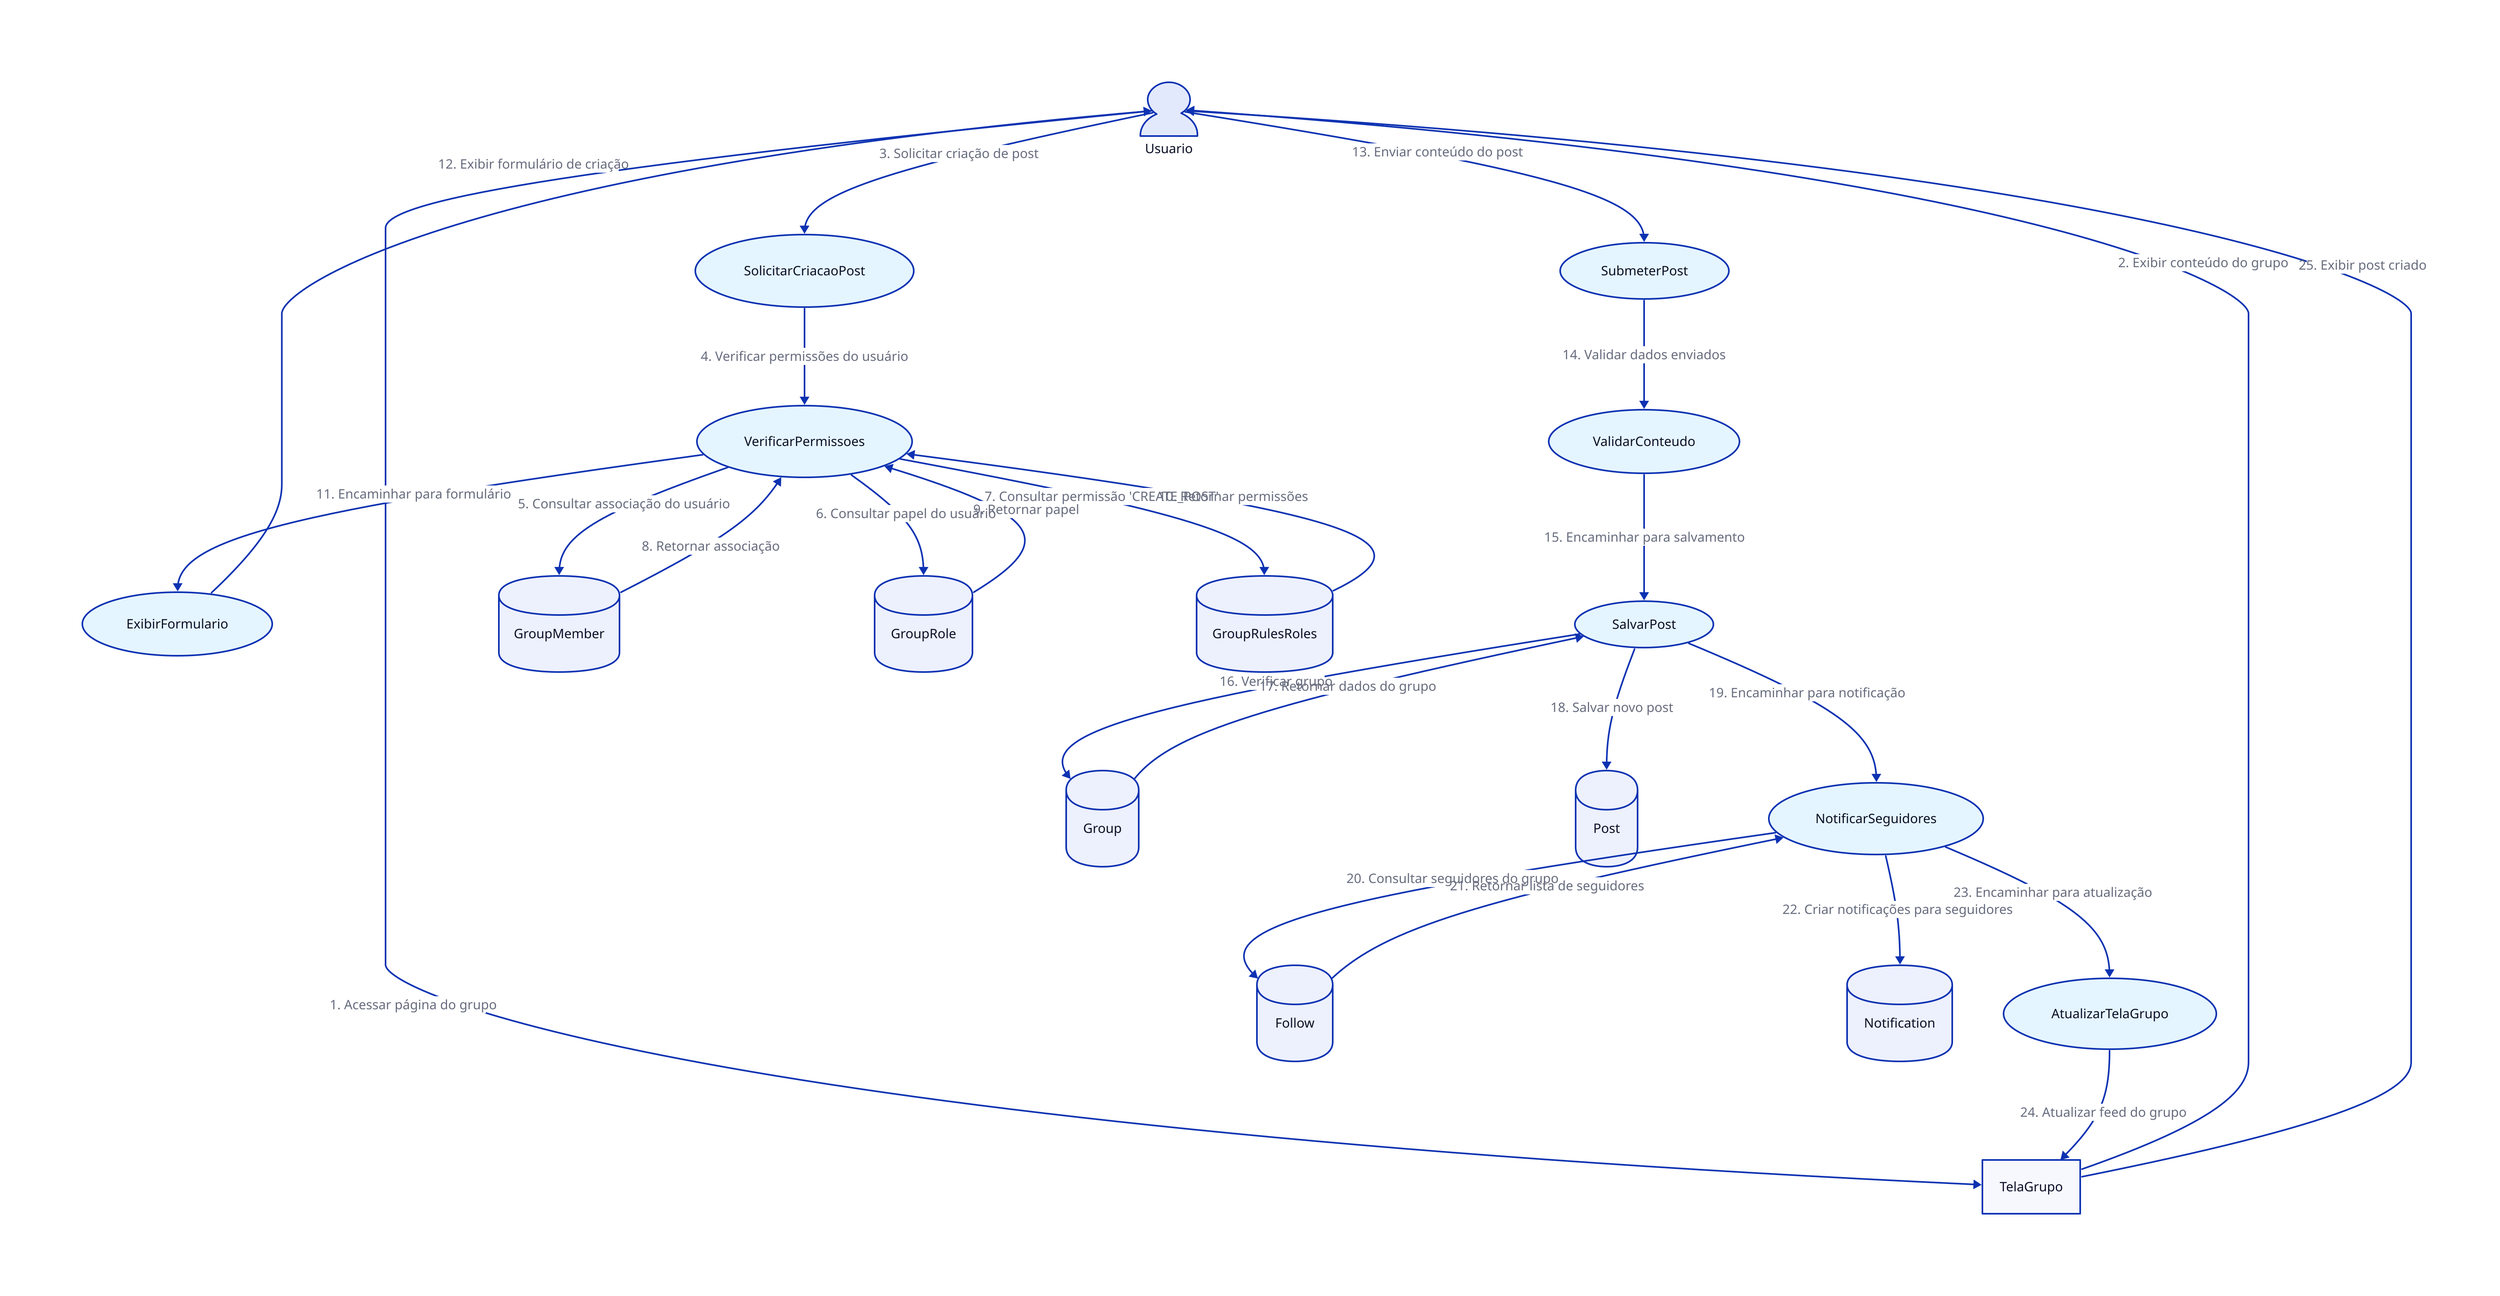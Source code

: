 Usuario: {
  shape: person
}

TelaGrupo: {
  shape: rectangle
}

SolicitarCriacaoPost: {
  shape: oval
  style.fill: "#E5F5FF"
}

VerificarPermissoes: {
  shape: oval
  style.fill: "#E5F5FF"
}

ExibirFormulario: {
  shape: oval
  style.fill: "#E5F5FF"
}

SubmeterPost: {
  shape: oval
  style.fill: "#E5F5FF"
}

ValidarConteudo: {
  shape: oval
  style.fill: "#E5F5FF"
}

SalvarPost: {
  shape: oval
  style.fill: "#E5F5FF"
}

NotificarSeguidores: {
  shape: oval
  style.fill: "#E5F5FF"
}

AtualizarTelaGrupo: {
  shape: oval
  style.fill: "#E5F5FF"
}

Group: {
  shape: cylinder
}

GroupMember: {
  shape: cylinder
}

GroupRole: {
  shape: cylinder
}

GroupRulesRoles: {
  shape: cylinder
}

Post: {
  shape: cylinder
}

Follow: {
  shape: cylinder
}

Notification: {
  shape: cylinder
}

Usuario -> TelaGrupo: "1. Acessar página do grupo"
TelaGrupo -> Usuario: "2. Exibir conteúdo do grupo"
Usuario -> SolicitarCriacaoPost: "3. Solicitar criação de post"
SolicitarCriacaoPost -> VerificarPermissoes: "4. Verificar permissões do usuário"
VerificarPermissoes -> GroupMember: "5. Consultar associação do usuário"
VerificarPermissoes -> GroupRole: "6. Consultar papel do usuário"
VerificarPermissoes -> GroupRulesRoles: "7. Consultar permissão 'CREATE_POST'"
GroupMember -> VerificarPermissoes: "8. Retornar associação"
GroupRole -> VerificarPermissoes: "9. Retornar papel"
GroupRulesRoles -> VerificarPermissoes: "10. Retornar permissões"
VerificarPermissoes -> ExibirFormulario: "11. Encaminhar para formulário"
ExibirFormulario -> Usuario: "12. Exibir formulário de criação"
Usuario -> SubmeterPost: "13. Enviar conteúdo do post"
SubmeterPost -> ValidarConteudo: "14. Validar dados enviados"
ValidarConteudo -> SalvarPost: "15. Encaminhar para salvamento"
SalvarPost -> Group: "16. Verificar grupo"
Group -> SalvarPost: "17. Retornar dados do grupo"
SalvarPost -> Post: "18. Salvar novo post"
SalvarPost -> NotificarSeguidores: "19. Encaminhar para notificação"
NotificarSeguidores -> Follow: "20. Consultar seguidores do grupo"
Follow -> NotificarSeguidores: "21. Retornar lista de seguidores"
NotificarSeguidores -> Notification: "22. Criar notificações para seguidores"
NotificarSeguidores -> AtualizarTelaGrupo: "23. Encaminhar para atualização"
AtualizarTelaGrupo -> TelaGrupo: "24. Atualizar feed do grupo"
TelaGrupo -> Usuario: "25. Exibir post criado"
